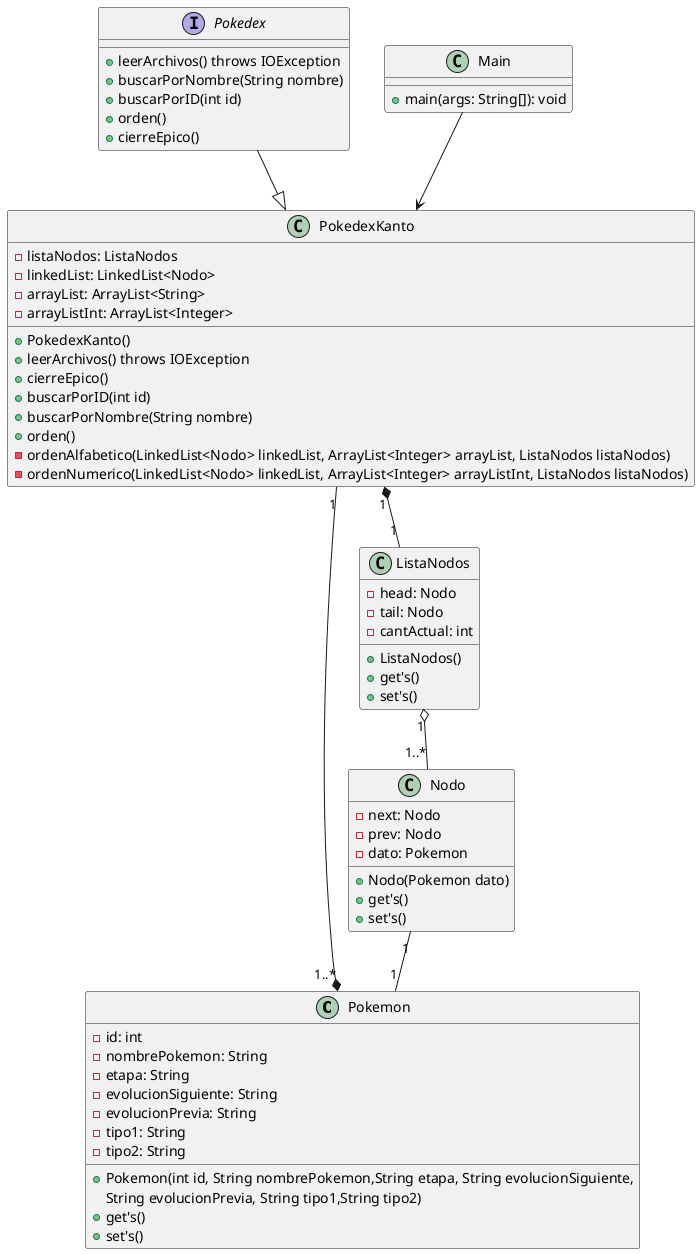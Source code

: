 @startuml
class Pokemon {
  - id: int
  - nombrePokemon: String
  - etapa: String
  - evolucionSiguiente: String
  - evolucionPrevia: String
  - tipo1: String
  - tipo2: String
  + Pokemon(int id, String nombrePokemon,String etapa, String evolucionSiguiente,
   String evolucionPrevia, String tipo1,String tipo2)
  +get's()
  +set's()
}
class Nodo {
 - next: Nodo
 - prev: Nodo
 - dato: Pokemon
 + Nodo(Pokemon dato)
 +get's()
 +set's()
}
class ListaNodos {
  - head: Nodo
  - tail: Nodo
  - cantActual: int
  + ListaNodos()
  +get's()
  +set's()
}
interface Pokedex {
  + leerArchivos() throws IOException
  + buscarPorNombre(String nombre)
  + buscarPorID(int id)
  + orden()
  + cierreEpico()
}

class PokedexKanto {
  - listaNodos: ListaNodos
  - linkedList: LinkedList<Nodo>
  - arrayList: ArrayList<String>
  - arrayListInt: ArrayList<Integer>
  + PokedexKanto()
  + leerArchivos() throws IOException
  + cierreEpico()
  + buscarPorID(int id)
  + buscarPorNombre(String nombre)
  + orden()
  - ordenAlfabetico(LinkedList<Nodo> linkedList, ArrayList<Integer> arrayList, ListaNodos listaNodos)
  - ordenNumerico(LinkedList<Nodo> linkedList, ArrayList<Integer> arrayListInt, ListaNodos listaNodos)
}
class Main {
  +main(args: String[]): void
}
Pokedex --|> PokedexKanto
PokedexKanto "1" *-- "1" ListaNodos
ListaNodos "1" o-- "1..*" Nodo
Nodo "1" -- "1" Pokemon
PokedexKanto "1" --* "1..*" Pokemon
Main --> PokedexKanto
@enduml